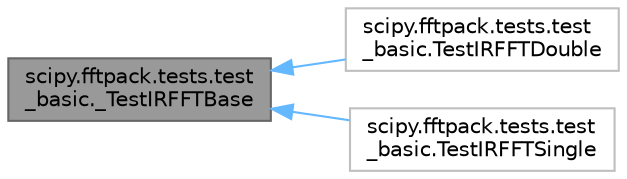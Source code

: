 digraph "scipy.fftpack.tests.test_basic._TestIRFFTBase"
{
 // LATEX_PDF_SIZE
  bgcolor="transparent";
  edge [fontname=Helvetica,fontsize=10,labelfontname=Helvetica,labelfontsize=10];
  node [fontname=Helvetica,fontsize=10,shape=box,height=0.2,width=0.4];
  rankdir="LR";
  Node1 [id="Node000001",label="scipy.fftpack.tests.test\l_basic._TestIRFFTBase",height=0.2,width=0.4,color="gray40", fillcolor="grey60", style="filled", fontcolor="black",tooltip=" "];
  Node1 -> Node2 [id="edge1_Node000001_Node000002",dir="back",color="steelblue1",style="solid",tooltip=" "];
  Node2 [id="Node000002",label="scipy.fftpack.tests.test\l_basic.TestIRFFTDouble",height=0.2,width=0.4,color="grey75", fillcolor="white", style="filled",URL="$d8/dd3/classscipy_1_1fftpack_1_1tests_1_1test__basic_1_1TestIRFFTDouble.html",tooltip=" "];
  Node1 -> Node3 [id="edge2_Node000001_Node000003",dir="back",color="steelblue1",style="solid",tooltip=" "];
  Node3 [id="Node000003",label="scipy.fftpack.tests.test\l_basic.TestIRFFTSingle",height=0.2,width=0.4,color="grey75", fillcolor="white", style="filled",URL="$dc/df2/classscipy_1_1fftpack_1_1tests_1_1test__basic_1_1TestIRFFTSingle.html",tooltip=" "];
}
